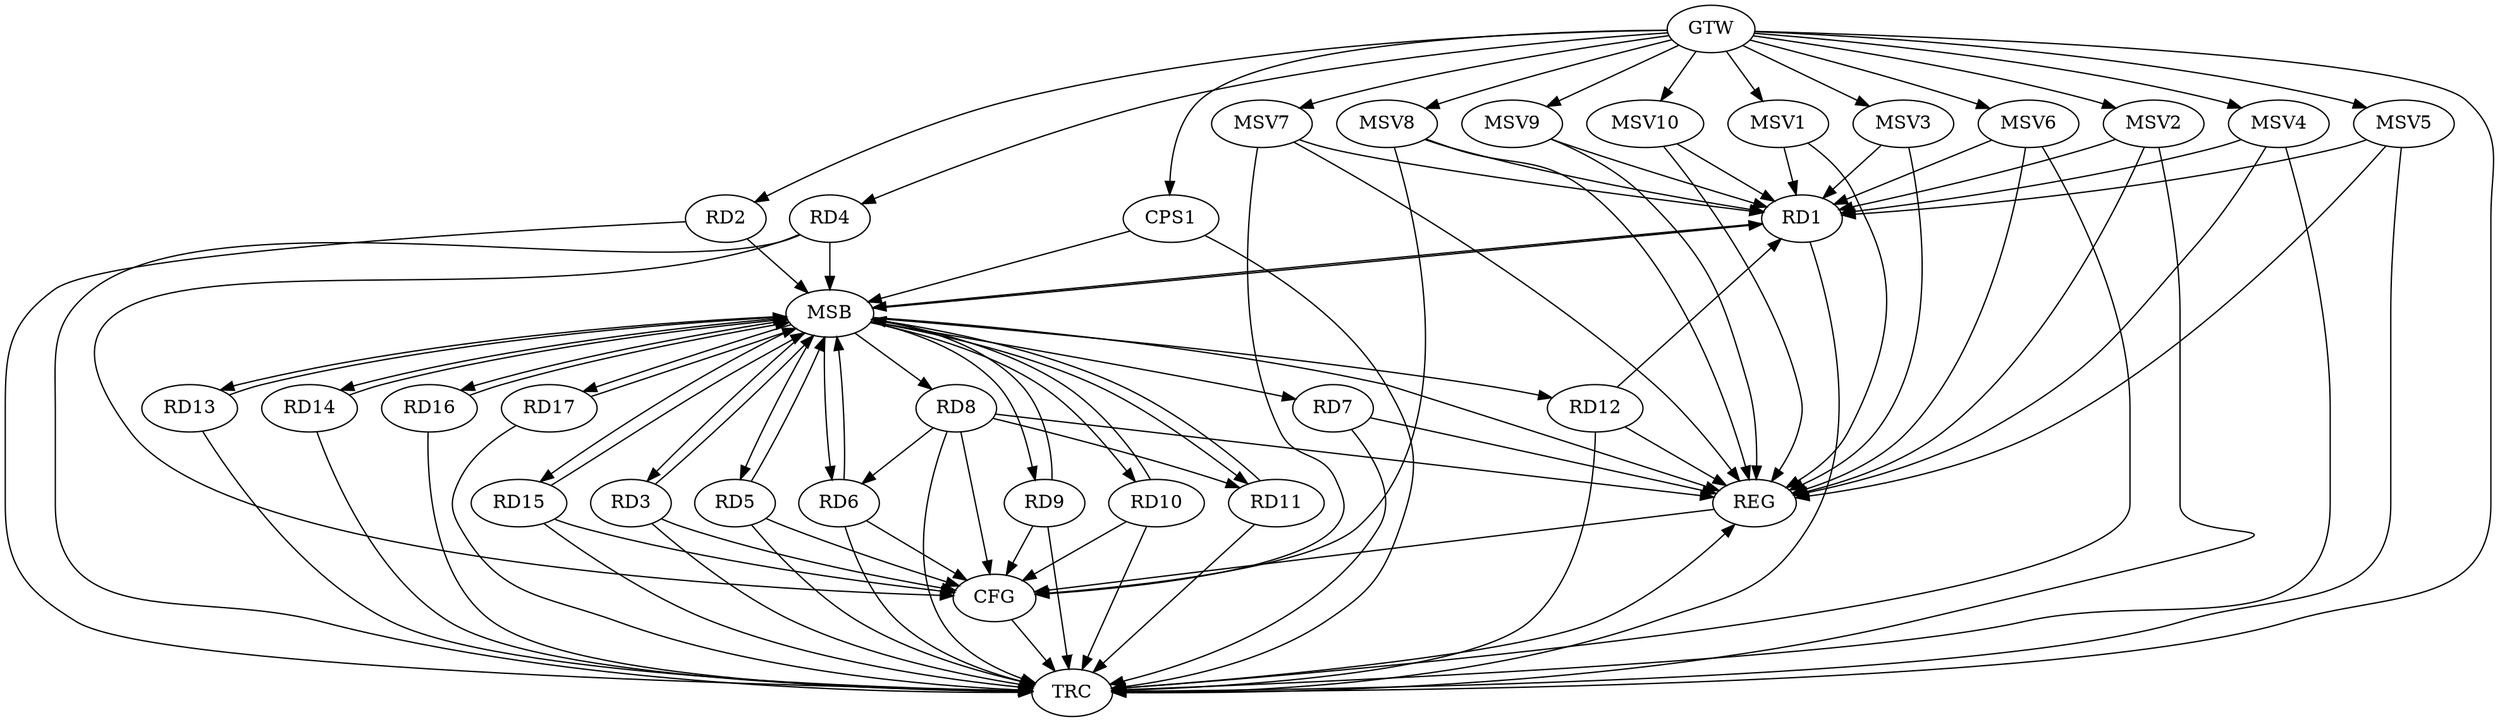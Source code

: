 strict digraph G {
  RD1 [ label="RD1" ];
  RD2 [ label="RD2" ];
  RD3 [ label="RD3" ];
  RD4 [ label="RD4" ];
  RD5 [ label="RD5" ];
  RD6 [ label="RD6" ];
  RD7 [ label="RD7" ];
  RD8 [ label="RD8" ];
  RD9 [ label="RD9" ];
  RD10 [ label="RD10" ];
  RD11 [ label="RD11" ];
  RD12 [ label="RD12" ];
  RD13 [ label="RD13" ];
  RD14 [ label="RD14" ];
  RD15 [ label="RD15" ];
  RD16 [ label="RD16" ];
  RD17 [ label="RD17" ];
  CPS1 [ label="CPS1" ];
  GTW [ label="GTW" ];
  REG [ label="REG" ];
  MSB [ label="MSB" ];
  CFG [ label="CFG" ];
  TRC [ label="TRC" ];
  MSV1 [ label="MSV1" ];
  MSV2 [ label="MSV2" ];
  MSV3 [ label="MSV3" ];
  MSV4 [ label="MSV4" ];
  MSV5 [ label="MSV5" ];
  MSV6 [ label="MSV6" ];
  MSV7 [ label="MSV7" ];
  MSV8 [ label="MSV8" ];
  MSV9 [ label="MSV9" ];
  MSV10 [ label="MSV10" ];
  RD12 -> RD1;
  RD8 -> RD6;
  RD8 -> RD11;
  GTW -> RD2;
  GTW -> RD4;
  GTW -> CPS1;
  RD7 -> REG;
  RD8 -> REG;
  RD12 -> REG;
  RD1 -> MSB;
  MSB -> RD11;
  MSB -> RD17;
  MSB -> REG;
  RD2 -> MSB;
  MSB -> RD16;
  RD3 -> MSB;
  MSB -> RD12;
  MSB -> RD14;
  RD4 -> MSB;
  MSB -> RD7;
  MSB -> RD13;
  MSB -> RD15;
  RD5 -> MSB;
  MSB -> RD3;
  MSB -> RD10;
  RD6 -> MSB;
  RD9 -> MSB;
  RD10 -> MSB;
  RD11 -> MSB;
  RD13 -> MSB;
  RD14 -> MSB;
  MSB -> RD8;
  MSB -> RD9;
  RD15 -> MSB;
  MSB -> RD1;
  MSB -> RD5;
  RD16 -> MSB;
  RD17 -> MSB;
  CPS1 -> MSB;
  MSB -> RD6;
  RD5 -> CFG;
  RD3 -> CFG;
  RD15 -> CFG;
  RD10 -> CFG;
  RD6 -> CFG;
  RD4 -> CFG;
  RD9 -> CFG;
  RD8 -> CFG;
  REG -> CFG;
  RD1 -> TRC;
  RD2 -> TRC;
  RD3 -> TRC;
  RD4 -> TRC;
  RD5 -> TRC;
  RD6 -> TRC;
  RD7 -> TRC;
  RD8 -> TRC;
  RD9 -> TRC;
  RD10 -> TRC;
  RD11 -> TRC;
  RD12 -> TRC;
  RD13 -> TRC;
  RD14 -> TRC;
  RD15 -> TRC;
  RD16 -> TRC;
  RD17 -> TRC;
  CPS1 -> TRC;
  GTW -> TRC;
  CFG -> TRC;
  TRC -> REG;
  MSV1 -> RD1;
  MSV2 -> RD1;
  MSV3 -> RD1;
  GTW -> MSV1;
  MSV1 -> REG;
  GTW -> MSV2;
  MSV2 -> REG;
  MSV2 -> TRC;
  GTW -> MSV3;
  MSV3 -> REG;
  MSV4 -> RD1;
  GTW -> MSV4;
  MSV4 -> REG;
  MSV4 -> TRC;
  MSV5 -> RD1;
  MSV6 -> RD1;
  GTW -> MSV5;
  MSV5 -> REG;
  MSV5 -> TRC;
  GTW -> MSV6;
  MSV6 -> REG;
  MSV6 -> TRC;
  MSV7 -> RD1;
  GTW -> MSV7;
  MSV7 -> REG;
  MSV7 -> CFG;
  MSV8 -> RD1;
  GTW -> MSV8;
  MSV8 -> REG;
  MSV8 -> CFG;
  MSV9 -> RD1;
  GTW -> MSV9;
  MSV9 -> REG;
  MSV10 -> RD1;
  GTW -> MSV10;
  MSV10 -> REG;
}
